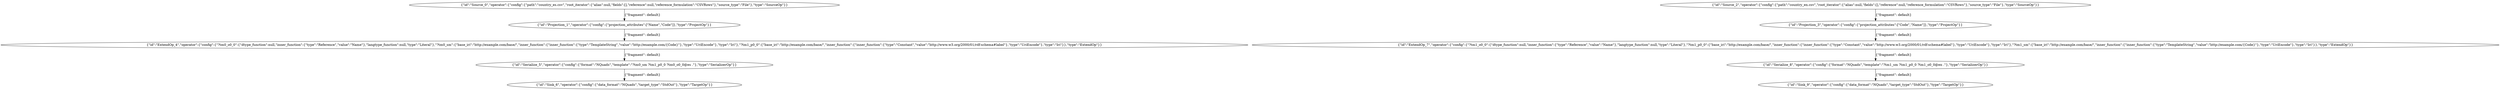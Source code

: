 digraph {
    0 [ label = "{\"id\":\"Source_0\",\"operator\":{\"config\":{\"path\":\"country_es.csv\",\"root_iterator\":{\"alias\":null,\"fields\":[],\"reference\":null,\"reference_formulation\":\"CSVRows\"},\"source_type\":\"File\"},\"type\":\"SourceOp\"}}" ]
    1 [ label = "{\"id\":\"Projection_1\",\"operator\":{\"config\":{\"projection_attributes\":[\"Name\",\"Code\"]},\"type\":\"ProjectOp\"}}" ]
    2 [ label = "{\"id\":\"Source_2\",\"operator\":{\"config\":{\"path\":\"country_en.csv\",\"root_iterator\":{\"alias\":null,\"fields\":[],\"reference\":null,\"reference_formulation\":\"CSVRows\"},\"source_type\":\"File\"},\"type\":\"SourceOp\"}}" ]
    3 [ label = "{\"id\":\"Projection_3\",\"operator\":{\"config\":{\"projection_attributes\":[\"Code\",\"Name\"]},\"type\":\"ProjectOp\"}}" ]
    4 [ label = "{\"id\":\"ExtendOp_4\",\"operator\":{\"config\":{\"?tm0_o0_0\":{\"dtype_function\":null,\"inner_function\":{\"type\":\"Reference\",\"value\":\"Name\"},\"langtype_function\":null,\"type\":\"Literal\"},\"?tm0_sm\":{\"base_iri\":\"http://example.com/base/\",\"inner_function\":{\"inner_function\":{\"type\":\"TemplateString\",\"value\":\"http://example.com/{Code}\"},\"type\":\"UriEncode\"},\"type\":\"Iri\"},\"?tm1_p0_0\":{\"base_iri\":\"http://example.com/base/\",\"inner_function\":{\"inner_function\":{\"type\":\"Constant\",\"value\":\"http://www.w3.org/2000/01/rdf-schema#label\"},\"type\":\"UriEncode\"},\"type\":\"Iri\"}},\"type\":\"ExtendOp\"}}" ]
    5 [ label = "{\"id\":\"Serialize_5\",\"operator\":{\"config\":{\"format\":\"NQuads\",\"template\":\"?tm0_sm ?tm1_p0_0 ?tm0_o0_0@es .\"},\"type\":\"SerializerOp\"}}" ]
    6 [ label = "{\"id\":\"Sink_6\",\"operator\":{\"config\":{\"data_format\":\"NQuads\",\"target_type\":\"StdOut\"},\"type\":\"TargetOp\"}}" ]
    7 [ label = "{\"id\":\"ExtendOp_7\",\"operator\":{\"config\":{\"?tm1_o0_0\":{\"dtype_function\":null,\"inner_function\":{\"type\":\"Reference\",\"value\":\"Name\"},\"langtype_function\":null,\"type\":\"Literal\"},\"?tm1_p0_0\":{\"base_iri\":\"http://example.com/base/\",\"inner_function\":{\"inner_function\":{\"type\":\"Constant\",\"value\":\"http://www.w3.org/2000/01/rdf-schema#label\"},\"type\":\"UriEncode\"},\"type\":\"Iri\"},\"?tm1_sm\":{\"base_iri\":\"http://example.com/base/\",\"inner_function\":{\"inner_function\":{\"type\":\"TemplateString\",\"value\":\"http://example.com/{Code}\"},\"type\":\"UriEncode\"},\"type\":\"Iri\"}},\"type\":\"ExtendOp\"}}" ]
    8 [ label = "{\"id\":\"Serialize_8\",\"operator\":{\"config\":{\"format\":\"NQuads\",\"template\":\"?tm1_sm ?tm1_p0_0 ?tm1_o0_0@en .\"},\"type\":\"SerializerOp\"}}" ]
    9 [ label = "{\"id\":\"Sink_9\",\"operator\":{\"config\":{\"data_format\":\"NQuads\",\"target_type\":\"StdOut\"},\"type\":\"TargetOp\"}}" ]
    0 -> 1 [ label = "{\"fragment\": default}" ]
    2 -> 3 [ label = "{\"fragment\": default}" ]
    1 -> 4 [ label = "{\"fragment\": default}" ]
    4 -> 5 [ label = "{\"fragment\": default}" ]
    5 -> 6 [ label = "{\"fragment\": default}" ]
    3 -> 7 [ label = "{\"fragment\": default}" ]
    7 -> 8 [ label = "{\"fragment\": default}" ]
    8 -> 9 [ label = "{\"fragment\": default}" ]
}
